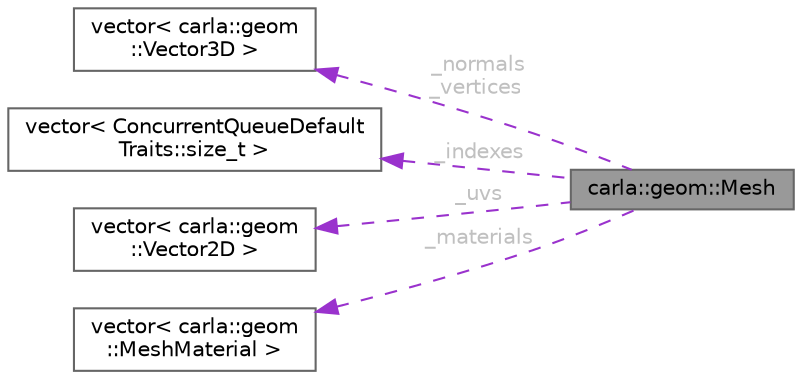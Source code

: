 digraph "carla::geom::Mesh"
{
 // INTERACTIVE_SVG=YES
 // LATEX_PDF_SIZE
  bgcolor="transparent";
  edge [fontname=Helvetica,fontsize=10,labelfontname=Helvetica,labelfontsize=10];
  node [fontname=Helvetica,fontsize=10,shape=box,height=0.2,width=0.4];
  rankdir="LR";
  Node1 [id="Node000001",label="carla::geom::Mesh",height=0.2,width=0.4,color="gray40", fillcolor="grey60", style="filled", fontcolor="black",tooltip="Mesh data container, validator and exporter."];
  Node2 -> Node1 [id="edge1_Node000001_Node000002",dir="back",color="darkorchid3",style="dashed",tooltip=" ",label=" _normals\n_vertices",fontcolor="grey" ];
  Node2 [id="Node000002",label="vector\< carla::geom\l::Vector3D \>",height=0.2,width=0.4,color="gray40", fillcolor="white", style="filled",tooltip=" "];
  Node3 -> Node1 [id="edge2_Node000001_Node000003",dir="back",color="darkorchid3",style="dashed",tooltip=" ",label=" _indexes",fontcolor="grey" ];
  Node3 [id="Node000003",label="vector\< ConcurrentQueueDefault\lTraits::size_t \>",height=0.2,width=0.4,color="gray40", fillcolor="white", style="filled",tooltip=" "];
  Node4 -> Node1 [id="edge3_Node000001_Node000004",dir="back",color="darkorchid3",style="dashed",tooltip=" ",label=" _uvs",fontcolor="grey" ];
  Node4 [id="Node000004",label="vector\< carla::geom\l::Vector2D \>",height=0.2,width=0.4,color="gray40", fillcolor="white", style="filled",tooltip=" "];
  Node5 -> Node1 [id="edge4_Node000001_Node000005",dir="back",color="darkorchid3",style="dashed",tooltip=" ",label=" _materials",fontcolor="grey" ];
  Node5 [id="Node000005",label="vector\< carla::geom\l::MeshMaterial \>",height=0.2,width=0.4,color="gray40", fillcolor="white", style="filled",tooltip=" "];
}
